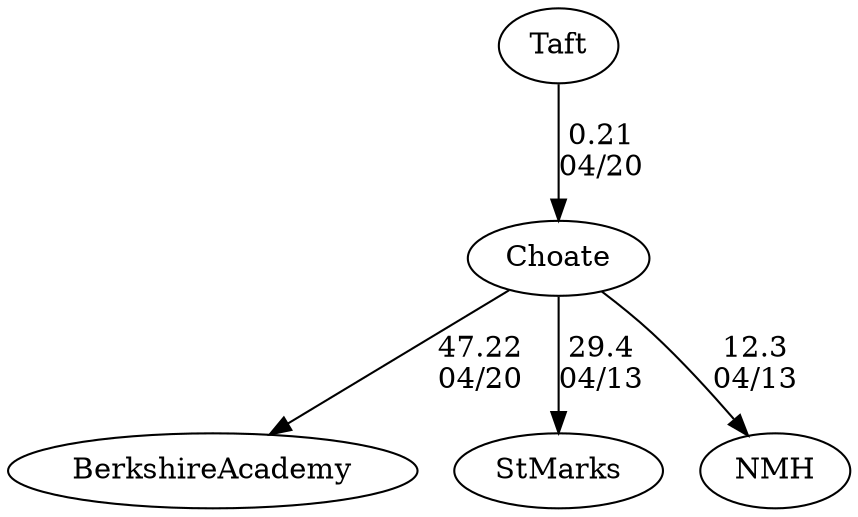 digraph girls2foursChoate {BerkshireAcademy [URL="girls2foursChoateBerkshireAcademy.html"];StMarks [URL="girls2foursChoateStMarks.html"];Choate [URL="girls2foursChoateChoate.html"];NMH [URL="girls2foursChoateNMH.html"];Taft [URL="girls2foursChoateTaft.html"];Taft -> Choate[label="0.21
04/20", weight="100", tooltip="NEIRA Boys & Girls Fours,Berkshire v. Taft & Choate			
Distance: 1500 M Conditions: Flat water; light, variable headwind in first 1000 meters, then calm. Comments: B3: Taft left their lane, interfered with Berkshire, then corrected, but then crossed Choate's lane in the last 250 M. Did not change placement, but Berkshire's margin over Choate might have been larger without the interference.
Thanks to Taft and Choate for some great racing in ideal conditions.
None", URL="https://www.row2k.com/results/resultspage.cfm?UID=CADB8564A7D0BE142DB6C47B0EED613F&cat=5", random="random"]; 
Choate -> BerkshireAcademy[label="47.22
04/20", weight="53", tooltip="NEIRA Boys & Girls Fours,Berkshire v. Taft & Choate			
Distance: 1500 M Conditions: Flat water; light, variable headwind in first 1000 meters, then calm. Comments: B3: Taft left their lane, interfered with Berkshire, then corrected, but then crossed Choate's lane in the last 250 M. Did not change placement, but Berkshire's margin over Choate might have been larger without the interference.
Thanks to Taft and Choate for some great racing in ideal conditions.
None", URL="https://www.row2k.com/results/resultspage.cfm?UID=CADB8564A7D0BE142DB6C47B0EED613F&cat=5", random="random"]; 
Choate -> NMH[label="12.3
04/13", weight="88", tooltip="NEIRA Boys & Girls Fours,St. Marks, F. Gunn, NMH, Choate, Worcester Academy, Bancroft			
Distance: 1500m Conditions: A prevailing 12-14mph crosswind shifting to a cross/tail for some races. Two small short-lived squalls came through with wind gusts over 30mph. Other times, gusts were up to 24mph. Conditions gradually improved over the course of the races. Comments: Race order was B3-G4-B2-G1-B1-G2-G3. There was no B4 race. Races aren't comparable because of very shifty conditions. Boys 2V started 50m over the line.
None", URL="https://www.row2k.com/results/resultspage.cfm?UID=9C1DB7774C31E9EA330687778E1F93EB&cat=5", random="random"]; 
Choate -> StMarks[label="29.4
04/13", weight="71", tooltip="NEIRA Boys & Girls Fours,St. Marks, F. Gunn, NMH, Choate, Worcester Academy, Bancroft			
Distance: 1500m Conditions: A prevailing 12-14mph crosswind shifting to a cross/tail for some races. Two small short-lived squalls came through with wind gusts over 30mph. Other times, gusts were up to 24mph. Conditions gradually improved over the course of the races. Comments: Race order was B3-G4-B2-G1-B1-G2-G3. There was no B4 race. Races aren't comparable because of very shifty conditions. Boys 2V started 50m over the line.
None", URL="https://www.row2k.com/results/resultspage.cfm?UID=9C1DB7774C31E9EA330687778E1F93EB&cat=5", random="random"]}